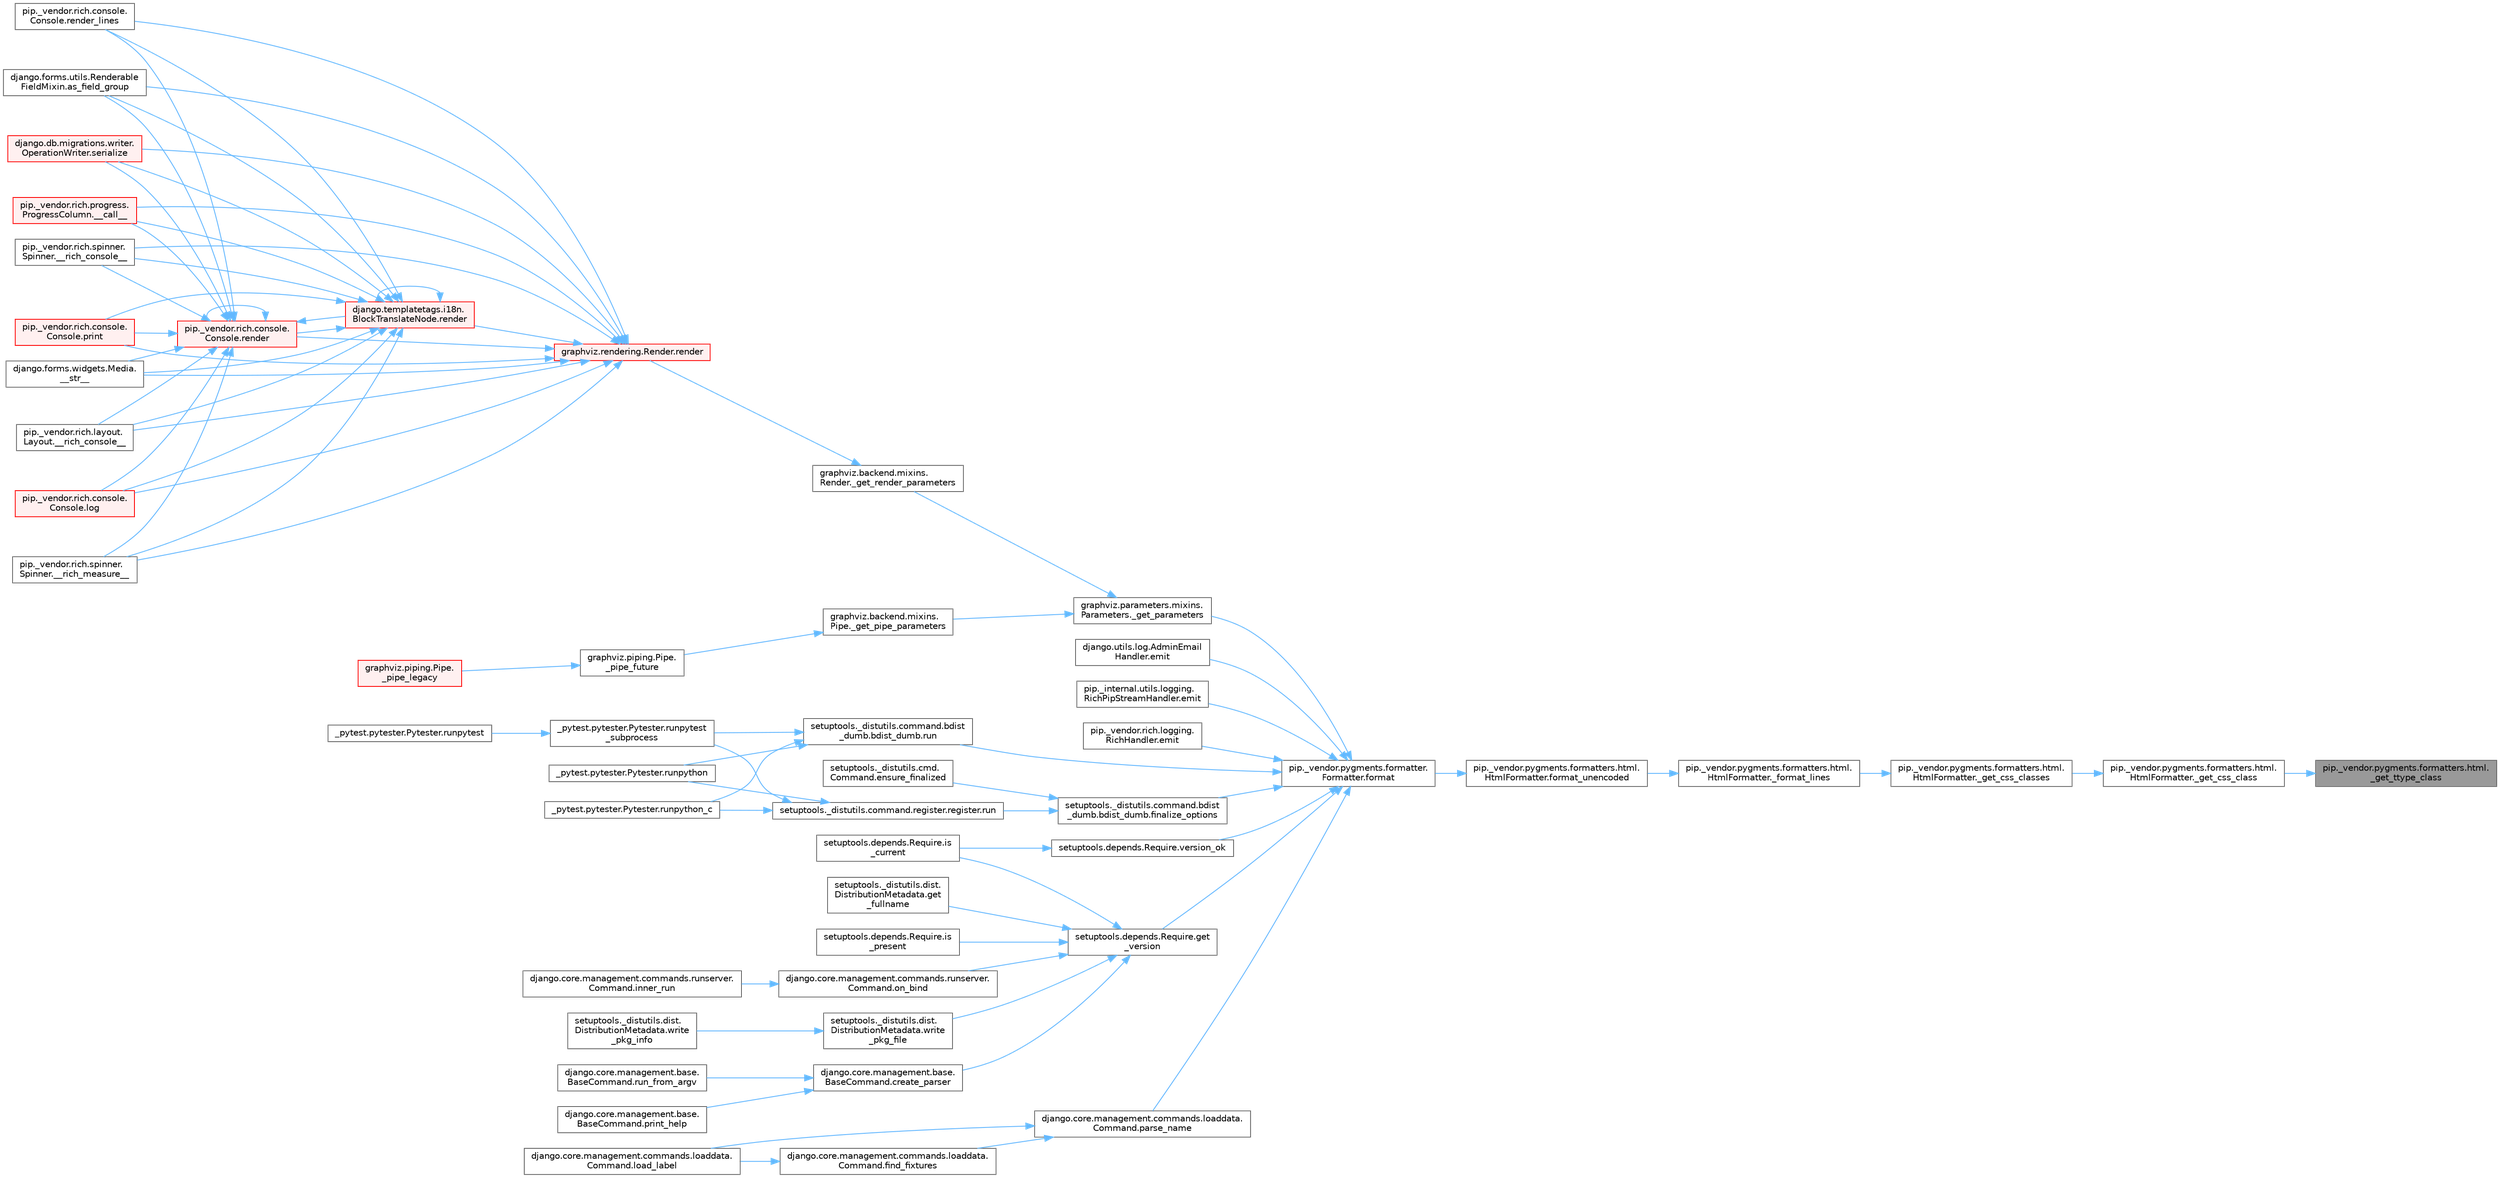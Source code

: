 digraph "pip._vendor.pygments.formatters.html._get_ttype_class"
{
 // LATEX_PDF_SIZE
  bgcolor="transparent";
  edge [fontname=Helvetica,fontsize=10,labelfontname=Helvetica,labelfontsize=10];
  node [fontname=Helvetica,fontsize=10,shape=box,height=0.2,width=0.4];
  rankdir="RL";
  Node1 [id="Node000001",label="pip._vendor.pygments.formatters.html.\l_get_ttype_class",height=0.2,width=0.4,color="gray40", fillcolor="grey60", style="filled", fontcolor="black",tooltip=" "];
  Node1 -> Node2 [id="edge1_Node000001_Node000002",dir="back",color="steelblue1",style="solid",tooltip=" "];
  Node2 [id="Node000002",label="pip._vendor.pygments.formatters.html.\lHtmlFormatter._get_css_class",height=0.2,width=0.4,color="grey40", fillcolor="white", style="filled",URL="$classpip_1_1__vendor_1_1pygments_1_1formatters_1_1html_1_1_html_formatter.html#a38d8258ec50b705106e5f2e15ce1191b",tooltip=" "];
  Node2 -> Node3 [id="edge2_Node000002_Node000003",dir="back",color="steelblue1",style="solid",tooltip=" "];
  Node3 [id="Node000003",label="pip._vendor.pygments.formatters.html.\lHtmlFormatter._get_css_classes",height=0.2,width=0.4,color="grey40", fillcolor="white", style="filled",URL="$classpip_1_1__vendor_1_1pygments_1_1formatters_1_1html_1_1_html_formatter.html#ae5f967ce90203b61709cb2afac29d523",tooltip=" "];
  Node3 -> Node4 [id="edge3_Node000003_Node000004",dir="back",color="steelblue1",style="solid",tooltip=" "];
  Node4 [id="Node000004",label="pip._vendor.pygments.formatters.html.\lHtmlFormatter._format_lines",height=0.2,width=0.4,color="grey40", fillcolor="white", style="filled",URL="$classpip_1_1__vendor_1_1pygments_1_1formatters_1_1html_1_1_html_formatter.html#a61fb8d7721f3c800343feb830db36829",tooltip=" "];
  Node4 -> Node5 [id="edge4_Node000004_Node000005",dir="back",color="steelblue1",style="solid",tooltip=" "];
  Node5 [id="Node000005",label="pip._vendor.pygments.formatters.html.\lHtmlFormatter.format_unencoded",height=0.2,width=0.4,color="grey40", fillcolor="white", style="filled",URL="$classpip_1_1__vendor_1_1pygments_1_1formatters_1_1html_1_1_html_formatter.html#a296a51115f9ec5f6663333a86e0df5b0",tooltip=" "];
  Node5 -> Node6 [id="edge5_Node000005_Node000006",dir="back",color="steelblue1",style="solid",tooltip=" "];
  Node6 [id="Node000006",label="pip._vendor.pygments.formatter.\lFormatter.format",height=0.2,width=0.4,color="grey40", fillcolor="white", style="filled",URL="$classpip_1_1__vendor_1_1pygments_1_1formatter_1_1_formatter.html#a11054ddaa650b704c79f1ea0500b1e1e",tooltip=" "];
  Node6 -> Node7 [id="edge6_Node000006_Node000007",dir="back",color="steelblue1",style="solid",tooltip=" "];
  Node7 [id="Node000007",label="graphviz.parameters.mixins.\lParameters._get_parameters",height=0.2,width=0.4,color="grey40", fillcolor="white", style="filled",URL="$classgraphviz_1_1parameters_1_1mixins_1_1_parameters.html#afbdb3248258e4e956d5a7a5f70e60b27",tooltip=" "];
  Node7 -> Node8 [id="edge7_Node000007_Node000008",dir="back",color="steelblue1",style="solid",tooltip=" "];
  Node8 [id="Node000008",label="graphviz.backend.mixins.\lPipe._get_pipe_parameters",height=0.2,width=0.4,color="grey40", fillcolor="white", style="filled",URL="$classgraphviz_1_1backend_1_1mixins_1_1_pipe.html#a71c9b0c3410eae1975141f6c7774a1a0",tooltip=" "];
  Node8 -> Node9 [id="edge8_Node000008_Node000009",dir="back",color="steelblue1",style="solid",tooltip=" "];
  Node9 [id="Node000009",label="graphviz.piping.Pipe.\l_pipe_future",height=0.2,width=0.4,color="grey40", fillcolor="white", style="filled",URL="$classgraphviz_1_1piping_1_1_pipe.html#af8e945601764f6c1340dc13ff7606aab",tooltip=" "];
  Node9 -> Node10 [id="edge9_Node000009_Node000010",dir="back",color="steelblue1",style="solid",tooltip=" "];
  Node10 [id="Node000010",label="graphviz.piping.Pipe.\l_pipe_legacy",height=0.2,width=0.4,color="red", fillcolor="#FFF0F0", style="filled",URL="$classgraphviz_1_1piping_1_1_pipe.html#a6632f0bdcb84b91daead31b26b79b528",tooltip=" "];
  Node7 -> Node15 [id="edge10_Node000007_Node000015",dir="back",color="steelblue1",style="solid",tooltip=" "];
  Node15 [id="Node000015",label="graphviz.backend.mixins.\lRender._get_render_parameters",height=0.2,width=0.4,color="grey40", fillcolor="white", style="filled",URL="$classgraphviz_1_1backend_1_1mixins_1_1_render.html#aedbcb99d10d2133f71d5f6671cbe257b",tooltip=" "];
  Node15 -> Node16 [id="edge11_Node000015_Node000016",dir="back",color="steelblue1",style="solid",tooltip=" "];
  Node16 [id="Node000016",label="graphviz.rendering.Render.render",height=0.2,width=0.4,color="red", fillcolor="#FFF0F0", style="filled",URL="$classgraphviz_1_1rendering_1_1_render.html#a0249d6538d64a6b59b1bed64d4636456",tooltip=" "];
  Node16 -> Node17 [id="edge12_Node000016_Node000017",dir="back",color="steelblue1",style="solid",tooltip=" "];
  Node17 [id="Node000017",label="pip._vendor.rich.progress.\lProgressColumn.__call__",height=0.2,width=0.4,color="red", fillcolor="#FFF0F0", style="filled",URL="$classpip_1_1__vendor_1_1rich_1_1progress_1_1_progress_column.html#ae0c399be74222f949edb0fa5324cf6ea",tooltip=" "];
  Node16 -> Node20 [id="edge13_Node000016_Node000020",dir="back",color="steelblue1",style="solid",tooltip=" "];
  Node20 [id="Node000020",label="pip._vendor.rich.layout.\lLayout.__rich_console__",height=0.2,width=0.4,color="grey40", fillcolor="white", style="filled",URL="$classpip_1_1__vendor_1_1rich_1_1layout_1_1_layout.html#ac39cb3d17d2b0324ee1b0dada41a3ebd",tooltip=" "];
  Node16 -> Node21 [id="edge14_Node000016_Node000021",dir="back",color="steelblue1",style="solid",tooltip=" "];
  Node21 [id="Node000021",label="pip._vendor.rich.spinner.\lSpinner.__rich_console__",height=0.2,width=0.4,color="grey40", fillcolor="white", style="filled",URL="$classpip_1_1__vendor_1_1rich_1_1spinner_1_1_spinner.html#a6883d8dced19ac48d4dfc74f776357fd",tooltip=" "];
  Node16 -> Node22 [id="edge15_Node000016_Node000022",dir="back",color="steelblue1",style="solid",tooltip=" "];
  Node22 [id="Node000022",label="pip._vendor.rich.spinner.\lSpinner.__rich_measure__",height=0.2,width=0.4,color="grey40", fillcolor="white", style="filled",URL="$classpip_1_1__vendor_1_1rich_1_1spinner_1_1_spinner.html#a89745682c823c44a31bae8e8d07869f5",tooltip=" "];
  Node16 -> Node23 [id="edge16_Node000016_Node000023",dir="back",color="steelblue1",style="solid",tooltip=" "];
  Node23 [id="Node000023",label="django.forms.widgets.Media.\l__str__",height=0.2,width=0.4,color="grey40", fillcolor="white", style="filled",URL="$classdjango_1_1forms_1_1widgets_1_1_media.html#ae1651710548a7d9f14f036d035012d21",tooltip=" "];
  Node16 -> Node24 [id="edge17_Node000016_Node000024",dir="back",color="steelblue1",style="solid",tooltip=" "];
  Node24 [id="Node000024",label="django.forms.utils.Renderable\lFieldMixin.as_field_group",height=0.2,width=0.4,color="grey40", fillcolor="white", style="filled",URL="$classdjango_1_1forms_1_1utils_1_1_renderable_field_mixin.html#a1e9a1b4f790ea694431554267fd5d74c",tooltip=" "];
  Node16 -> Node25 [id="edge18_Node000016_Node000025",dir="back",color="steelblue1",style="solid",tooltip=" "];
  Node25 [id="Node000025",label="pip._vendor.rich.console.\lConsole.log",height=0.2,width=0.4,color="red", fillcolor="#FFF0F0", style="filled",URL="$classpip_1_1__vendor_1_1rich_1_1console_1_1_console.html#af9c77e39f9413fc2b134c60cfa23b0f1",tooltip=" "];
  Node16 -> Node446 [id="edge19_Node000016_Node000446",dir="back",color="steelblue1",style="solid",tooltip=" "];
  Node446 [id="Node000446",label="pip._vendor.rich.console.\lConsole.print",height=0.2,width=0.4,color="red", fillcolor="#FFF0F0", style="filled",URL="$classpip_1_1__vendor_1_1rich_1_1console_1_1_console.html#af954370cdbb49236b597f2c11064549d",tooltip=" "];
  Node16 -> Node895 [id="edge20_Node000016_Node000895",dir="back",color="steelblue1",style="solid",tooltip=" "];
  Node895 [id="Node000895",label="django.templatetags.i18n.\lBlockTranslateNode.render",height=0.2,width=0.4,color="red", fillcolor="#FFF0F0", style="filled",URL="$classdjango_1_1templatetags_1_1i18n_1_1_block_translate_node.html#aaf05bebfd02c1c4b676387ada0357832",tooltip=" "];
  Node895 -> Node17 [id="edge21_Node000895_Node000017",dir="back",color="steelblue1",style="solid",tooltip=" "];
  Node895 -> Node20 [id="edge22_Node000895_Node000020",dir="back",color="steelblue1",style="solid",tooltip=" "];
  Node895 -> Node21 [id="edge23_Node000895_Node000021",dir="back",color="steelblue1",style="solid",tooltip=" "];
  Node895 -> Node22 [id="edge24_Node000895_Node000022",dir="back",color="steelblue1",style="solid",tooltip=" "];
  Node895 -> Node23 [id="edge25_Node000895_Node000023",dir="back",color="steelblue1",style="solid",tooltip=" "];
  Node895 -> Node24 [id="edge26_Node000895_Node000024",dir="back",color="steelblue1",style="solid",tooltip=" "];
  Node895 -> Node25 [id="edge27_Node000895_Node000025",dir="back",color="steelblue1",style="solid",tooltip=" "];
  Node895 -> Node446 [id="edge28_Node000895_Node000446",dir="back",color="steelblue1",style="solid",tooltip=" "];
  Node895 -> Node895 [id="edge29_Node000895_Node000895",dir="back",color="steelblue1",style="solid",tooltip=" "];
  Node895 -> Node896 [id="edge30_Node000895_Node000896",dir="back",color="steelblue1",style="solid",tooltip=" "];
  Node896 [id="Node000896",label="pip._vendor.rich.console.\lConsole.render",height=0.2,width=0.4,color="red", fillcolor="#FFF0F0", style="filled",URL="$classpip_1_1__vendor_1_1rich_1_1console_1_1_console.html#a9551b8254c573105adde80622393a938",tooltip=" "];
  Node896 -> Node17 [id="edge31_Node000896_Node000017",dir="back",color="steelblue1",style="solid",tooltip=" "];
  Node896 -> Node20 [id="edge32_Node000896_Node000020",dir="back",color="steelblue1",style="solid",tooltip=" "];
  Node896 -> Node21 [id="edge33_Node000896_Node000021",dir="back",color="steelblue1",style="solid",tooltip=" "];
  Node896 -> Node22 [id="edge34_Node000896_Node000022",dir="back",color="steelblue1",style="solid",tooltip=" "];
  Node896 -> Node23 [id="edge35_Node000896_Node000023",dir="back",color="steelblue1",style="solid",tooltip=" "];
  Node896 -> Node24 [id="edge36_Node000896_Node000024",dir="back",color="steelblue1",style="solid",tooltip=" "];
  Node896 -> Node25 [id="edge37_Node000896_Node000025",dir="back",color="steelblue1",style="solid",tooltip=" "];
  Node896 -> Node446 [id="edge38_Node000896_Node000446",dir="back",color="steelblue1",style="solid",tooltip=" "];
  Node896 -> Node895 [id="edge39_Node000896_Node000895",dir="back",color="steelblue1",style="solid",tooltip=" "];
  Node896 -> Node896 [id="edge40_Node000896_Node000896",dir="back",color="steelblue1",style="solid",tooltip=" "];
  Node896 -> Node897 [id="edge41_Node000896_Node000897",dir="back",color="steelblue1",style="solid",tooltip=" "];
  Node897 [id="Node000897",label="pip._vendor.rich.console.\lConsole.render_lines",height=0.2,width=0.4,color="grey40", fillcolor="white", style="filled",URL="$classpip_1_1__vendor_1_1rich_1_1console_1_1_console.html#a5818808a49db20c5bee6986425f96f14",tooltip=" "];
  Node896 -> Node898 [id="edge42_Node000896_Node000898",dir="back",color="steelblue1",style="solid",tooltip=" "];
  Node898 [id="Node000898",label="django.db.migrations.writer.\lOperationWriter.serialize",height=0.2,width=0.4,color="red", fillcolor="#FFF0F0", style="filled",URL="$classdjango_1_1db_1_1migrations_1_1writer_1_1_operation_writer.html#a866e8d13e1c54a35d74e9a6b0383b2f8",tooltip=" "];
  Node895 -> Node897 [id="edge43_Node000895_Node000897",dir="back",color="steelblue1",style="solid",tooltip=" "];
  Node895 -> Node898 [id="edge44_Node000895_Node000898",dir="back",color="steelblue1",style="solid",tooltip=" "];
  Node16 -> Node896 [id="edge45_Node000016_Node000896",dir="back",color="steelblue1",style="solid",tooltip=" "];
  Node16 -> Node897 [id="edge46_Node000016_Node000897",dir="back",color="steelblue1",style="solid",tooltip=" "];
  Node16 -> Node898 [id="edge47_Node000016_Node000898",dir="back",color="steelblue1",style="solid",tooltip=" "];
  Node6 -> Node941 [id="edge48_Node000006_Node000941",dir="back",color="steelblue1",style="solid",tooltip=" "];
  Node941 [id="Node000941",label="django.utils.log.AdminEmail\lHandler.emit",height=0.2,width=0.4,color="grey40", fillcolor="white", style="filled",URL="$classdjango_1_1utils_1_1log_1_1_admin_email_handler.html#a11349fead71eaec84d4aff34a8deb666",tooltip=" "];
  Node6 -> Node942 [id="edge49_Node000006_Node000942",dir="back",color="steelblue1",style="solid",tooltip=" "];
  Node942 [id="Node000942",label="pip._internal.utils.logging.\lRichPipStreamHandler.emit",height=0.2,width=0.4,color="grey40", fillcolor="white", style="filled",URL="$classpip_1_1__internal_1_1utils_1_1logging_1_1_rich_pip_stream_handler.html#ad9f05ef5ca9f8e35a17f0786341ede5e",tooltip=" "];
  Node6 -> Node943 [id="edge50_Node000006_Node000943",dir="back",color="steelblue1",style="solid",tooltip=" "];
  Node943 [id="Node000943",label="pip._vendor.rich.logging.\lRichHandler.emit",height=0.2,width=0.4,color="grey40", fillcolor="white", style="filled",URL="$classpip_1_1__vendor_1_1rich_1_1logging_1_1_rich_handler.html#ab4cb212e118c85f22366e22bc4a7d0fc",tooltip=" "];
  Node6 -> Node944 [id="edge51_Node000006_Node000944",dir="back",color="steelblue1",style="solid",tooltip=" "];
  Node944 [id="Node000944",label="setuptools._distutils.command.bdist\l_dumb.bdist_dumb.finalize_options",height=0.2,width=0.4,color="grey40", fillcolor="white", style="filled",URL="$classsetuptools_1_1__distutils_1_1command_1_1bdist__dumb_1_1bdist__dumb.html#a5c59784dbb6b042d048b222bf21b617b",tooltip=" "];
  Node944 -> Node117 [id="edge52_Node000944_Node000117",dir="back",color="steelblue1",style="solid",tooltip=" "];
  Node117 [id="Node000117",label="setuptools._distutils.cmd.\lCommand.ensure_finalized",height=0.2,width=0.4,color="grey40", fillcolor="white", style="filled",URL="$classsetuptools_1_1__distutils_1_1cmd_1_1_command.html#a3d586ca13afbfed87a11872fd15515ab",tooltip=" "];
  Node944 -> Node118 [id="edge53_Node000944_Node000118",dir="back",color="steelblue1",style="solid",tooltip=" "];
  Node118 [id="Node000118",label="setuptools._distutils.command.register.register.run",height=0.2,width=0.4,color="grey40", fillcolor="white", style="filled",URL="$classsetuptools_1_1__distutils_1_1command_1_1register_1_1register.html#a2c04b126757f477c907033d7f3d0e169",tooltip=" "];
  Node118 -> Node119 [id="edge54_Node000118_Node000119",dir="back",color="steelblue1",style="solid",tooltip=" "];
  Node119 [id="Node000119",label="_pytest.pytester.Pytester.runpytest\l_subprocess",height=0.2,width=0.4,color="grey40", fillcolor="white", style="filled",URL="$class__pytest_1_1pytester_1_1_pytester.html#a59323c6d6a1469a1206f1c0b8fce99c9",tooltip=" "];
  Node119 -> Node120 [id="edge55_Node000119_Node000120",dir="back",color="steelblue1",style="solid",tooltip=" "];
  Node120 [id="Node000120",label="_pytest.pytester.Pytester.runpytest",height=0.2,width=0.4,color="grey40", fillcolor="white", style="filled",URL="$class__pytest_1_1pytester_1_1_pytester.html#a2765db48ffe1b8853581d711ff43a87b",tooltip=" "];
  Node118 -> Node121 [id="edge56_Node000118_Node000121",dir="back",color="steelblue1",style="solid",tooltip=" "];
  Node121 [id="Node000121",label="_pytest.pytester.Pytester.runpython",height=0.2,width=0.4,color="grey40", fillcolor="white", style="filled",URL="$class__pytest_1_1pytester_1_1_pytester.html#a4e0c539507f15fd333cf618faf9687ef",tooltip=" "];
  Node118 -> Node122 [id="edge57_Node000118_Node000122",dir="back",color="steelblue1",style="solid",tooltip=" "];
  Node122 [id="Node000122",label="_pytest.pytester.Pytester.runpython_c",height=0.2,width=0.4,color="grey40", fillcolor="white", style="filled",URL="$class__pytest_1_1pytester_1_1_pytester.html#aea789acfe206d9c40d9a6bf54a337f2a",tooltip=" "];
  Node6 -> Node945 [id="edge58_Node000006_Node000945",dir="back",color="steelblue1",style="solid",tooltip=" "];
  Node945 [id="Node000945",label="setuptools.depends.Require.get\l_version",height=0.2,width=0.4,color="grey40", fillcolor="white", style="filled",URL="$classsetuptools_1_1depends_1_1_require.html#a4046ad4155f80d85057e4ccd6a41dc00",tooltip=" "];
  Node945 -> Node946 [id="edge59_Node000945_Node000946",dir="back",color="steelblue1",style="solid",tooltip=" "];
  Node946 [id="Node000946",label="django.core.management.base.\lBaseCommand.create_parser",height=0.2,width=0.4,color="grey40", fillcolor="white", style="filled",URL="$classdjango_1_1core_1_1management_1_1base_1_1_base_command.html#ae878e488f18d67acf1037a7e2db5b478",tooltip=" "];
  Node946 -> Node947 [id="edge60_Node000946_Node000947",dir="back",color="steelblue1",style="solid",tooltip=" "];
  Node947 [id="Node000947",label="django.core.management.base.\lBaseCommand.print_help",height=0.2,width=0.4,color="grey40", fillcolor="white", style="filled",URL="$classdjango_1_1core_1_1management_1_1base_1_1_base_command.html#a9f81b6c52db3a2b0a123ca7bdd0ee819",tooltip=" "];
  Node946 -> Node351 [id="edge61_Node000946_Node000351",dir="back",color="steelblue1",style="solid",tooltip=" "];
  Node351 [id="Node000351",label="django.core.management.base.\lBaseCommand.run_from_argv",height=0.2,width=0.4,color="grey40", fillcolor="white", style="filled",URL="$classdjango_1_1core_1_1management_1_1base_1_1_base_command.html#a6c1cc5fc9ec35d268e45ebaadd2ac4a7",tooltip=" "];
  Node945 -> Node948 [id="edge62_Node000945_Node000948",dir="back",color="steelblue1",style="solid",tooltip=" "];
  Node948 [id="Node000948",label="setuptools._distutils.dist.\lDistributionMetadata.get\l_fullname",height=0.2,width=0.4,color="grey40", fillcolor="white", style="filled",URL="$classsetuptools_1_1__distutils_1_1dist_1_1_distribution_metadata.html#ab7420b68c460cd9eb85694a8be6ee524",tooltip=" "];
  Node945 -> Node949 [id="edge63_Node000945_Node000949",dir="back",color="steelblue1",style="solid",tooltip=" "];
  Node949 [id="Node000949",label="setuptools.depends.Require.is\l_current",height=0.2,width=0.4,color="grey40", fillcolor="white", style="filled",URL="$classsetuptools_1_1depends_1_1_require.html#a81f55cdf6880a438b636542f06b9485a",tooltip=" "];
  Node945 -> Node950 [id="edge64_Node000945_Node000950",dir="back",color="steelblue1",style="solid",tooltip=" "];
  Node950 [id="Node000950",label="setuptools.depends.Require.is\l_present",height=0.2,width=0.4,color="grey40", fillcolor="white", style="filled",URL="$classsetuptools_1_1depends_1_1_require.html#a3ab4975a6b46661ed70950dae37ed79c",tooltip=" "];
  Node945 -> Node951 [id="edge65_Node000945_Node000951",dir="back",color="steelblue1",style="solid",tooltip=" "];
  Node951 [id="Node000951",label="django.core.management.commands.runserver.\lCommand.on_bind",height=0.2,width=0.4,color="grey40", fillcolor="white", style="filled",URL="$classdjango_1_1core_1_1management_1_1commands_1_1runserver_1_1_command.html#a9be890479e656b71da83b03cd9adc584",tooltip=" "];
  Node951 -> Node952 [id="edge66_Node000951_Node000952",dir="back",color="steelblue1",style="solid",tooltip=" "];
  Node952 [id="Node000952",label="django.core.management.commands.runserver.\lCommand.inner_run",height=0.2,width=0.4,color="grey40", fillcolor="white", style="filled",URL="$classdjango_1_1core_1_1management_1_1commands_1_1runserver_1_1_command.html#acfb4f8a23c7de4b2d14ba1acbe99e76c",tooltip=" "];
  Node945 -> Node645 [id="edge67_Node000945_Node000645",dir="back",color="steelblue1",style="solid",tooltip=" "];
  Node645 [id="Node000645",label="setuptools._distutils.dist.\lDistributionMetadata.write\l_pkg_file",height=0.2,width=0.4,color="grey40", fillcolor="white", style="filled",URL="$classsetuptools_1_1__distutils_1_1dist_1_1_distribution_metadata.html#a2a55009e9d487a82234459fb242f4be0",tooltip=" "];
  Node645 -> Node646 [id="edge68_Node000645_Node000646",dir="back",color="steelblue1",style="solid",tooltip=" "];
  Node646 [id="Node000646",label="setuptools._distutils.dist.\lDistributionMetadata.write\l_pkg_info",height=0.2,width=0.4,color="grey40", fillcolor="white", style="filled",URL="$classsetuptools_1_1__distutils_1_1dist_1_1_distribution_metadata.html#a0f62394989fd40fc4215cb7e4250fcfb",tooltip=" "];
  Node6 -> Node953 [id="edge69_Node000006_Node000953",dir="back",color="steelblue1",style="solid",tooltip=" "];
  Node953 [id="Node000953",label="django.core.management.commands.loaddata.\lCommand.parse_name",height=0.2,width=0.4,color="grey40", fillcolor="white", style="filled",URL="$classdjango_1_1core_1_1management_1_1commands_1_1loaddata_1_1_command.html#aac6fd16700a70d972d7cafd0bcf5d5aa",tooltip=" "];
  Node953 -> Node954 [id="edge70_Node000953_Node000954",dir="back",color="steelblue1",style="solid",tooltip=" "];
  Node954 [id="Node000954",label="django.core.management.commands.loaddata.\lCommand.find_fixtures",height=0.2,width=0.4,color="grey40", fillcolor="white", style="filled",URL="$classdjango_1_1core_1_1management_1_1commands_1_1loaddata_1_1_command.html#ae13127621bcc44cf1fdc0029ed204022",tooltip=" "];
  Node954 -> Node955 [id="edge71_Node000954_Node000955",dir="back",color="steelblue1",style="solid",tooltip=" "];
  Node955 [id="Node000955",label="django.core.management.commands.loaddata.\lCommand.load_label",height=0.2,width=0.4,color="grey40", fillcolor="white", style="filled",URL="$classdjango_1_1core_1_1management_1_1commands_1_1loaddata_1_1_command.html#a94197296f84aacd90df47924a21709f7",tooltip=" "];
  Node953 -> Node955 [id="edge72_Node000953_Node000955",dir="back",color="steelblue1",style="solid",tooltip=" "];
  Node6 -> Node956 [id="edge73_Node000006_Node000956",dir="back",color="steelblue1",style="solid",tooltip=" "];
  Node956 [id="Node000956",label="setuptools._distutils.command.bdist\l_dumb.bdist_dumb.run",height=0.2,width=0.4,color="grey40", fillcolor="white", style="filled",URL="$classsetuptools_1_1__distutils_1_1command_1_1bdist__dumb_1_1bdist__dumb.html#a1ddf2b2f2332fed447e1f22a0cf6e129",tooltip=" "];
  Node956 -> Node119 [id="edge74_Node000956_Node000119",dir="back",color="steelblue1",style="solid",tooltip=" "];
  Node956 -> Node121 [id="edge75_Node000956_Node000121",dir="back",color="steelblue1",style="solid",tooltip=" "];
  Node956 -> Node122 [id="edge76_Node000956_Node000122",dir="back",color="steelblue1",style="solid",tooltip=" "];
  Node6 -> Node957 [id="edge77_Node000006_Node000957",dir="back",color="steelblue1",style="solid",tooltip=" "];
  Node957 [id="Node000957",label="setuptools.depends.Require.version_ok",height=0.2,width=0.4,color="grey40", fillcolor="white", style="filled",URL="$classsetuptools_1_1depends_1_1_require.html#ac295f5deb6934eda74031b692cdd1678",tooltip=" "];
  Node957 -> Node949 [id="edge78_Node000957_Node000949",dir="back",color="steelblue1",style="solid",tooltip=" "];
}

